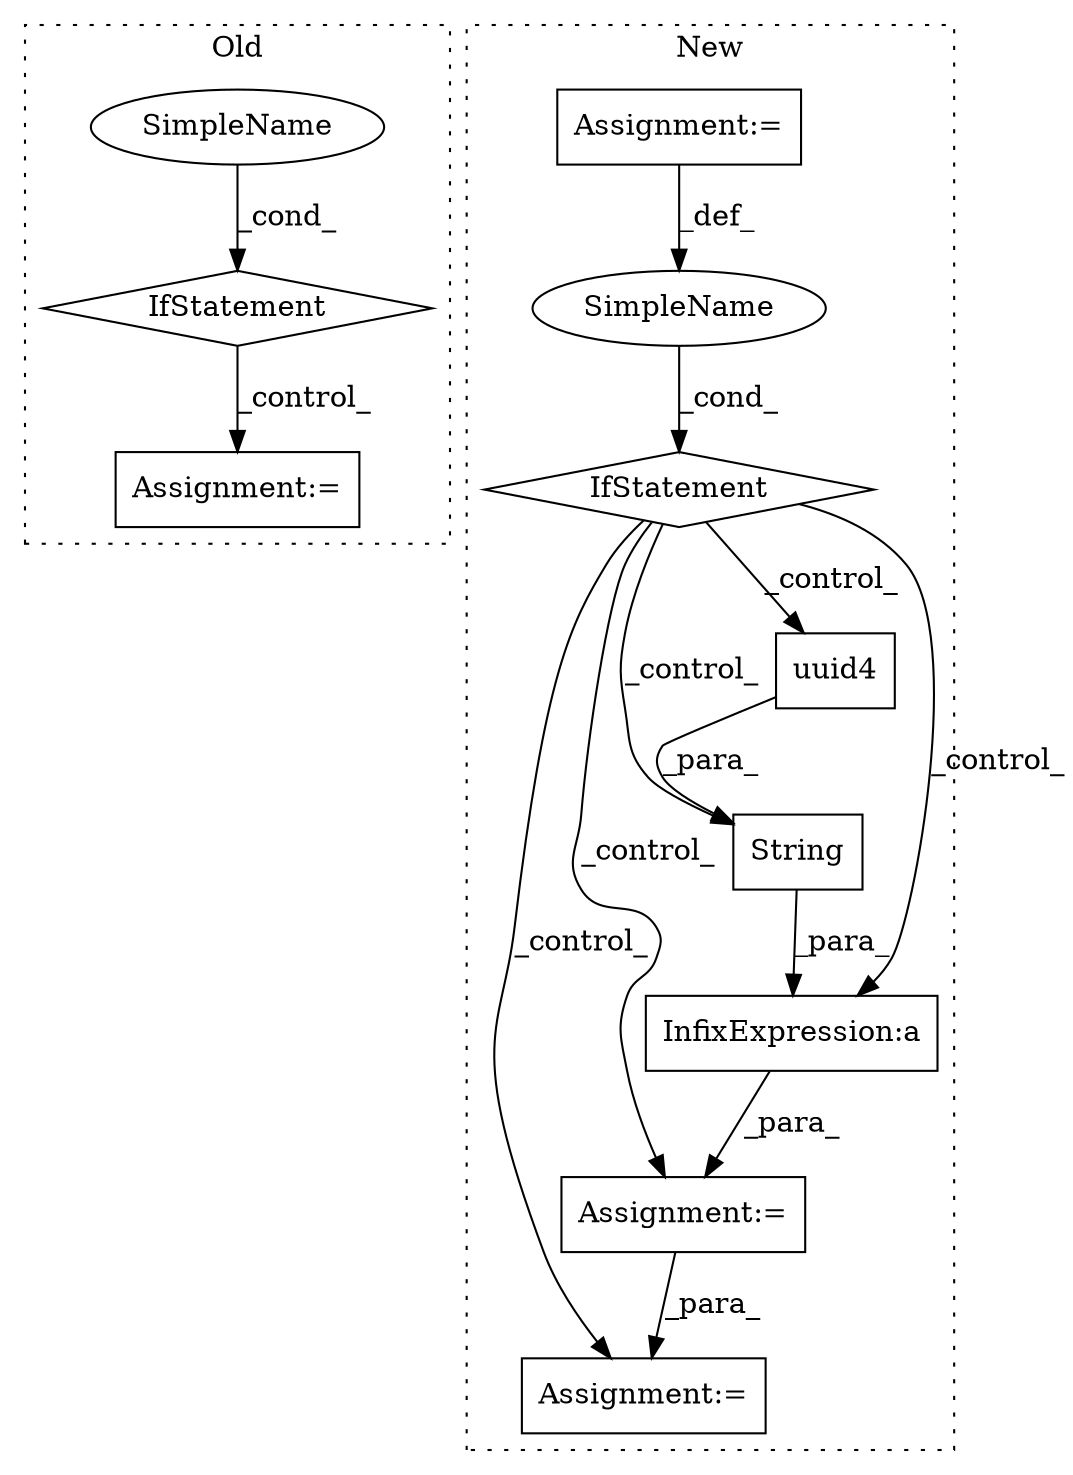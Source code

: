 digraph G {
subgraph cluster0 {
1 [label="IfStatement" a="25" s="1549,1571" l="4,2" shape="diamond"];
5 [label="Assignment:=" a="7" s="1596" l="1" shape="box"];
9 [label="SimpleName" a="42" s="" l="" shape="ellipse"];
label = "Old";
style="dotted";
}
subgraph cluster1 {
2 [label="uuid4" a="32" s="2283" l="7" shape="box"];
3 [label="Assignment:=" a="7" s="2384" l="1" shape="box"];
4 [label="String" a="32" s="2271,2290" l="7,1" shape="box"];
6 [label="InfixExpression:a" a="27" s="2336" l="3" shape="box"];
7 [label="Assignment:=" a="7" s="2309" l="1" shape="box"];
8 [label="SimpleName" a="42" s="" l="" shape="ellipse"];
10 [label="IfStatement" a="25" s="2018,2040" l="4,2" shape="diamond"];
11 [label="Assignment:=" a="7" s="1878" l="10" shape="box"];
label = "New";
style="dotted";
}
1 -> 5 [label="_control_"];
2 -> 4 [label="_para_"];
4 -> 6 [label="_para_"];
6 -> 7 [label="_para_"];
7 -> 3 [label="_para_"];
8 -> 10 [label="_cond_"];
9 -> 1 [label="_cond_"];
10 -> 3 [label="_control_"];
10 -> 2 [label="_control_"];
10 -> 6 [label="_control_"];
10 -> 7 [label="_control_"];
10 -> 4 [label="_control_"];
11 -> 8 [label="_def_"];
}